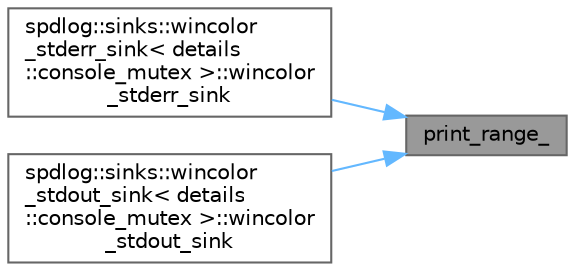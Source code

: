 digraph "print_range_"
{
 // LATEX_PDF_SIZE
  bgcolor="transparent";
  edge [fontname=Helvetica,fontsize=10,labelfontname=Helvetica,labelfontsize=10];
  node [fontname=Helvetica,fontsize=10,shape=box,height=0.2,width=0.4];
  rankdir="RL";
  Node1 [id="Node000001",label="print_range_",height=0.2,width=0.4,color="gray40", fillcolor="grey60", style="filled", fontcolor="black",tooltip=" "];
  Node1 -> Node2 [id="edge1_Node000001_Node000002",dir="back",color="steelblue1",style="solid",tooltip=" "];
  Node2 [id="Node000002",label="spdlog::sinks::wincolor\l_stderr_sink\< details\l::console_mutex \>::wincolor\l_stderr_sink",height=0.2,width=0.4,color="grey40", fillcolor="white", style="filled",URL="$classspdlog_1_1sinks_1_1wincolor__stderr__sink.html#aaed7c5c3d1d032e6f81ed446384f9f3b",tooltip=" "];
  Node1 -> Node3 [id="edge2_Node000001_Node000003",dir="back",color="steelblue1",style="solid",tooltip=" "];
  Node3 [id="Node000003",label="spdlog::sinks::wincolor\l_stdout_sink\< details\l::console_mutex \>::wincolor\l_stdout_sink",height=0.2,width=0.4,color="grey40", fillcolor="white", style="filled",URL="$classspdlog_1_1sinks_1_1wincolor__stdout__sink.html#a02f14dca872e161c0cc7d4e5188bc5f9",tooltip=" "];
}
